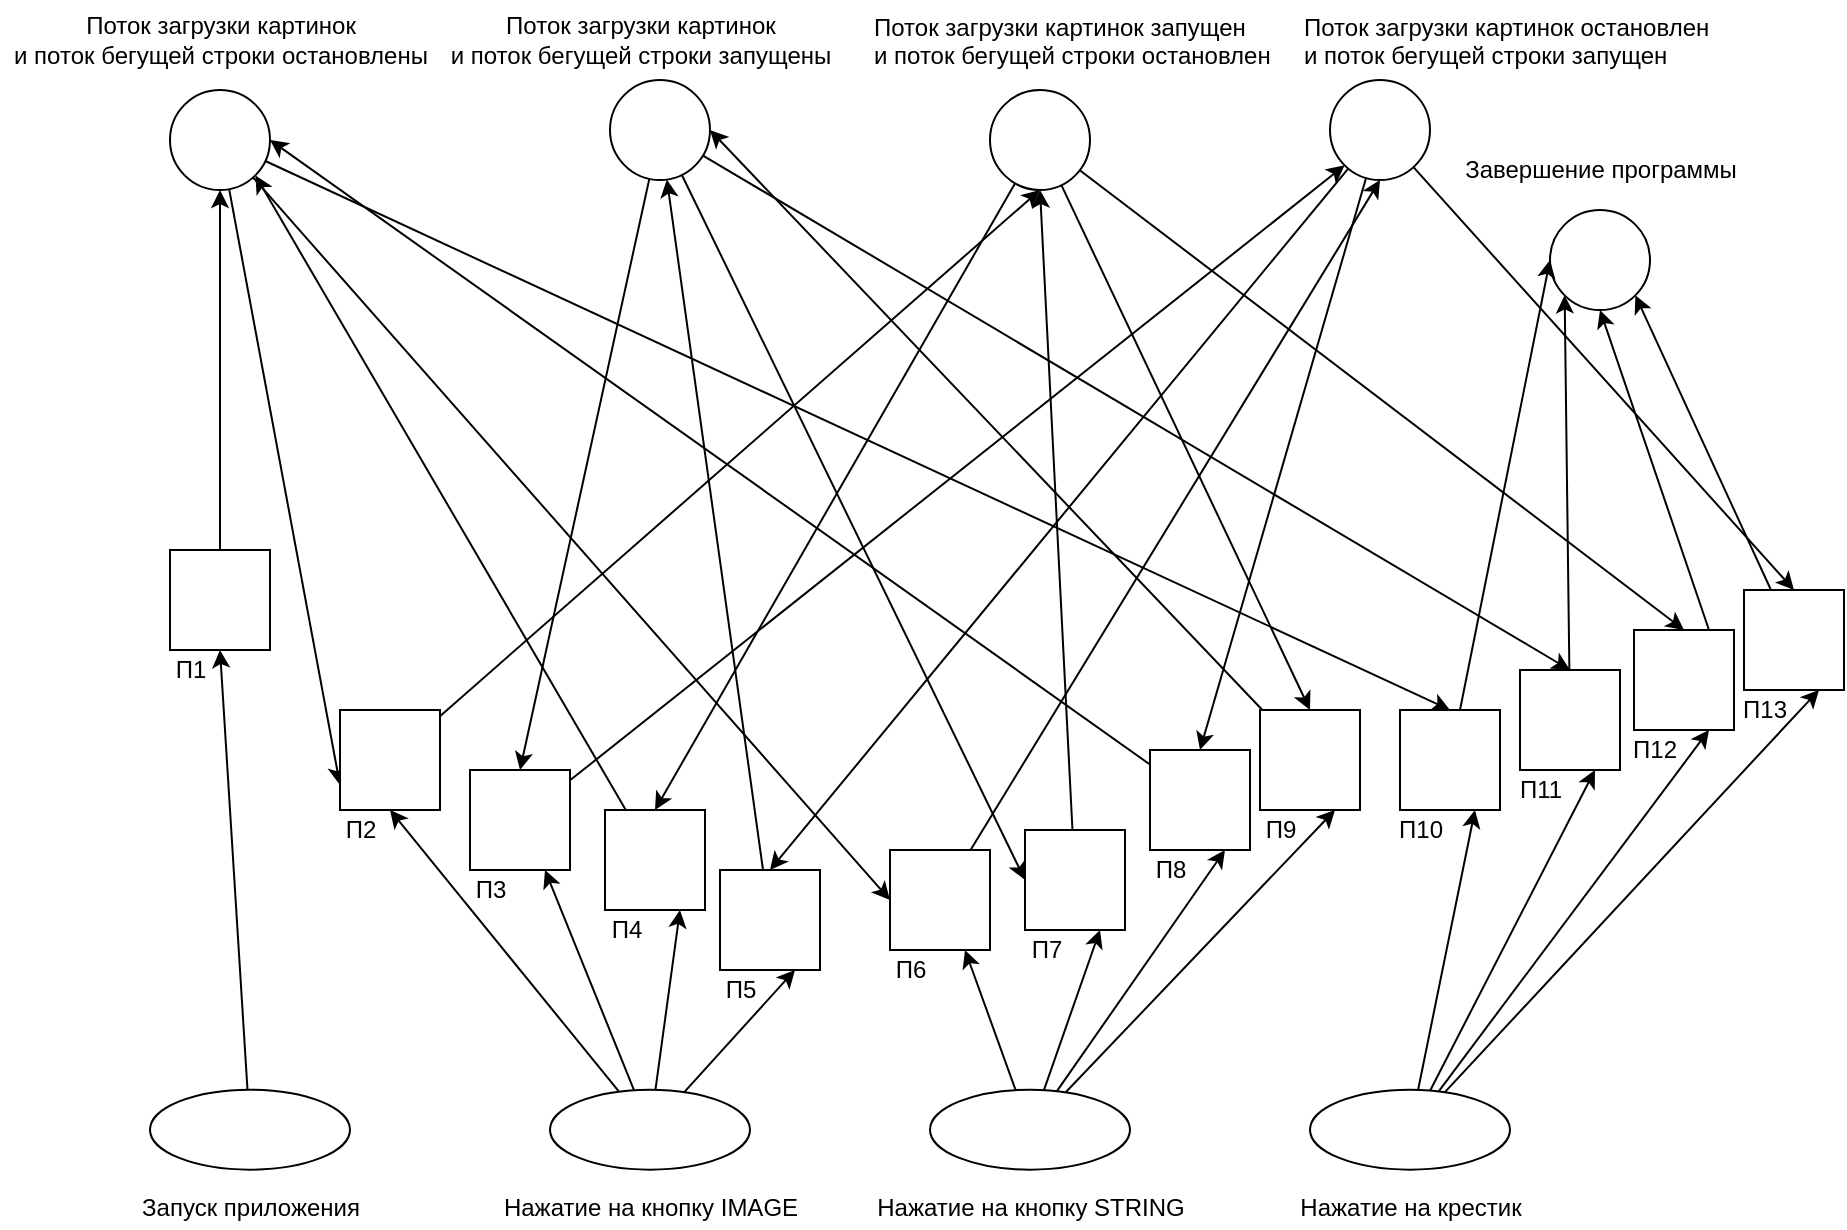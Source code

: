 <mxfile version="12.4.2" type="device" pages="1"><diagram id="DgImzrw74nalk7kbRso0" name="Page-1"><mxGraphModel dx="853" dy="501" grid="1" gridSize="10" guides="1" tooltips="1" connect="1" arrows="1" fold="1" page="1" pageScale="1" pageWidth="827" pageHeight="1169" math="0" shadow="0"><root><mxCell id="0"/><mxCell id="1" parent="0"/><mxCell id="ua9qD0MSEemSkUXh0yx--4" value="" style="group" vertex="1" connectable="0" parent="1"><mxGeometry x="260" y="549.83" width="160" height="69" as="geometry"/></mxCell><mxCell id="ua9qD0MSEemSkUXh0yx--1" value="" style="ellipse;whiteSpace=wrap;html=1;" vertex="1" parent="ua9qD0MSEemSkUXh0yx--4"><mxGeometry x="30" width="100" height="40" as="geometry"/></mxCell><mxCell id="ua9qD0MSEemSkUXh0yx--3" value="Нажатие на кнопку IMAGE" style="text;html=1;align=center;verticalAlign=middle;resizable=0;points=[];;autosize=1;" vertex="1" parent="ua9qD0MSEemSkUXh0yx--4"><mxGeometry y="49" width="160" height="20" as="geometry"/></mxCell><mxCell id="ua9qD0MSEemSkUXh0yx--5" value="" style="group" vertex="1" connectable="0" parent="1"><mxGeometry x="450" y="549.83" width="165" height="69" as="geometry"/></mxCell><mxCell id="ua9qD0MSEemSkUXh0yx--6" value="" style="ellipse;whiteSpace=wrap;html=1;" vertex="1" parent="ua9qD0MSEemSkUXh0yx--5"><mxGeometry x="30" width="100" height="40" as="geometry"/></mxCell><mxCell id="ua9qD0MSEemSkUXh0yx--7" value="Нажатие на кнопку STRING" style="text;html=1;align=center;verticalAlign=middle;resizable=0;points=[];;autosize=1;" vertex="1" parent="ua9qD0MSEemSkUXh0yx--5"><mxGeometry x="-5" y="49" width="170" height="20" as="geometry"/></mxCell><mxCell id="ua9qD0MSEemSkUXh0yx--8" value="" style="group" vertex="1" connectable="0" parent="1"><mxGeometry x="60" y="549.83" width="160" height="69" as="geometry"/></mxCell><mxCell id="ua9qD0MSEemSkUXh0yx--9" value="" style="ellipse;whiteSpace=wrap;html=1;" vertex="1" parent="ua9qD0MSEemSkUXh0yx--8"><mxGeometry x="30" width="100" height="40" as="geometry"/></mxCell><mxCell id="ua9qD0MSEemSkUXh0yx--10" value="Запуск приложения" style="text;html=1;align=center;verticalAlign=middle;resizable=0;points=[];;autosize=1;" vertex="1" parent="ua9qD0MSEemSkUXh0yx--8"><mxGeometry x="20" y="49" width="120" height="20" as="geometry"/></mxCell><mxCell id="ua9qD0MSEemSkUXh0yx--23" value="" style="group" vertex="1" connectable="0" parent="1"><mxGeometry x="640" y="549.83" width="160" height="69" as="geometry"/></mxCell><mxCell id="ua9qD0MSEemSkUXh0yx--24" value="" style="ellipse;whiteSpace=wrap;html=1;" vertex="1" parent="ua9qD0MSEemSkUXh0yx--23"><mxGeometry x="30" width="100" height="40" as="geometry"/></mxCell><mxCell id="ua9qD0MSEemSkUXh0yx--25" value="Нажатие на крестик" style="text;html=1;align=center;verticalAlign=middle;resizable=0;points=[];;autosize=1;" vertex="1" parent="ua9qD0MSEemSkUXh0yx--23"><mxGeometry x="15" y="49" width="130" height="20" as="geometry"/></mxCell><mxCell id="ua9qD0MSEemSkUXh0yx--16" value="Поток загрузки картинок&lt;br&gt;и поток бегущей строки запущены" style="text;html=1;align=center;verticalAlign=middle;resizable=0;points=[];;autosize=1;" vertex="1" parent="1"><mxGeometry x="230" y="10" width="210" height="30" as="geometry"/></mxCell><mxCell id="ua9qD0MSEemSkUXh0yx--53" style="edgeStyle=none;rounded=0;orthogonalLoop=1;jettySize=auto;html=1;entryX=0.5;entryY=0;entryDx=0;entryDy=0;" edge="1" parent="1" source="ua9qD0MSEemSkUXh0yx--15" target="ua9qD0MSEemSkUXh0yx--45"><mxGeometry relative="1" as="geometry"/></mxCell><mxCell id="ua9qD0MSEemSkUXh0yx--84" style="edgeStyle=none;rounded=0;orthogonalLoop=1;jettySize=auto;html=1;entryX=0;entryY=0.5;entryDx=0;entryDy=0;" edge="1" parent="1" source="ua9qD0MSEemSkUXh0yx--15" target="ua9qD0MSEemSkUXh0yx--72"><mxGeometry relative="1" as="geometry"/></mxCell><mxCell id="ua9qD0MSEemSkUXh0yx--108" style="edgeStyle=none;rounded=0;orthogonalLoop=1;jettySize=auto;html=1;entryX=0.5;entryY=0;entryDx=0;entryDy=0;" edge="1" parent="1" source="ua9qD0MSEemSkUXh0yx--15" target="ua9qD0MSEemSkUXh0yx--99"><mxGeometry relative="1" as="geometry"/></mxCell><mxCell id="ua9qD0MSEemSkUXh0yx--15" value="" style="ellipse;whiteSpace=wrap;html=1;aspect=fixed;" vertex="1" parent="1"><mxGeometry x="320" y="45" width="50" height="50" as="geometry"/></mxCell><mxCell id="ua9qD0MSEemSkUXh0yx--39" style="edgeStyle=none;rounded=0;orthogonalLoop=1;jettySize=auto;html=1;entryX=0;entryY=0.75;entryDx=0;entryDy=0;" edge="1" parent="1" source="ua9qD0MSEemSkUXh0yx--11" target="ua9qD0MSEemSkUXh0yx--37"><mxGeometry relative="1" as="geometry"/></mxCell><mxCell id="ua9qD0MSEemSkUXh0yx--81" style="edgeStyle=none;rounded=0;orthogonalLoop=1;jettySize=auto;html=1;entryX=0;entryY=0.5;entryDx=0;entryDy=0;" edge="1" parent="1" source="ua9qD0MSEemSkUXh0yx--11" target="ua9qD0MSEemSkUXh0yx--69"><mxGeometry relative="1" as="geometry"/></mxCell><mxCell id="ua9qD0MSEemSkUXh0yx--107" style="edgeStyle=none;rounded=0;orthogonalLoop=1;jettySize=auto;html=1;entryX=0.5;entryY=0;entryDx=0;entryDy=0;" edge="1" parent="1" source="ua9qD0MSEemSkUXh0yx--11" target="ua9qD0MSEemSkUXh0yx--96"><mxGeometry relative="1" as="geometry"/></mxCell><mxCell id="ua9qD0MSEemSkUXh0yx--11" value="" style="ellipse;whiteSpace=wrap;html=1;aspect=fixed;" vertex="1" parent="1"><mxGeometry x="100" y="50" width="50" height="50" as="geometry"/></mxCell><mxCell id="ua9qD0MSEemSkUXh0yx--12" value="Поток загрузки картинок&lt;br&gt;и поток бегущей строки остановлены" style="text;html=1;align=center;verticalAlign=middle;resizable=0;points=[];;autosize=1;" vertex="1" parent="1"><mxGeometry x="15" y="10" width="220" height="30" as="geometry"/></mxCell><mxCell id="ua9qD0MSEemSkUXh0yx--58" style="edgeStyle=none;rounded=0;orthogonalLoop=1;jettySize=auto;html=1;entryX=0.5;entryY=0;entryDx=0;entryDy=0;" edge="1" parent="1" source="ua9qD0MSEemSkUXh0yx--28" target="ua9qD0MSEemSkUXh0yx--51"><mxGeometry relative="1" as="geometry"/></mxCell><mxCell id="ua9qD0MSEemSkUXh0yx--91" style="edgeStyle=none;rounded=0;orthogonalLoop=1;jettySize=auto;html=1;entryX=0.5;entryY=0;entryDx=0;entryDy=0;" edge="1" parent="1" source="ua9qD0MSEemSkUXh0yx--28" target="ua9qD0MSEemSkUXh0yx--76"><mxGeometry relative="1" as="geometry"/></mxCell><mxCell id="ua9qD0MSEemSkUXh0yx--110" style="edgeStyle=none;rounded=0;orthogonalLoop=1;jettySize=auto;html=1;entryX=0.5;entryY=0;entryDx=0;entryDy=0;" edge="1" parent="1" source="ua9qD0MSEemSkUXh0yx--28" target="ua9qD0MSEemSkUXh0yx--105"><mxGeometry relative="1" as="geometry"/></mxCell><mxCell id="ua9qD0MSEemSkUXh0yx--28" value="" style="ellipse;whiteSpace=wrap;html=1;aspect=fixed;" vertex="1" parent="1"><mxGeometry x="680" y="45" width="50" height="50" as="geometry"/></mxCell><mxCell id="ua9qD0MSEemSkUXh0yx--56" style="edgeStyle=none;rounded=0;orthogonalLoop=1;jettySize=auto;html=1;entryX=0.5;entryY=0;entryDx=0;entryDy=0;" edge="1" parent="1" source="ua9qD0MSEemSkUXh0yx--29" target="ua9qD0MSEemSkUXh0yx--48"><mxGeometry relative="1" as="geometry"/></mxCell><mxCell id="ua9qD0MSEemSkUXh0yx--87" style="edgeStyle=none;rounded=0;orthogonalLoop=1;jettySize=auto;html=1;entryX=0.5;entryY=0;entryDx=0;entryDy=0;" edge="1" parent="1" source="ua9qD0MSEemSkUXh0yx--29" target="ua9qD0MSEemSkUXh0yx--79"><mxGeometry relative="1" as="geometry"/></mxCell><mxCell id="ua9qD0MSEemSkUXh0yx--109" style="edgeStyle=none;rounded=0;orthogonalLoop=1;jettySize=auto;html=1;entryX=0.5;entryY=0;entryDx=0;entryDy=0;" edge="1" parent="1" source="ua9qD0MSEemSkUXh0yx--29" target="ua9qD0MSEemSkUXh0yx--102"><mxGeometry relative="1" as="geometry"/></mxCell><mxCell id="ua9qD0MSEemSkUXh0yx--29" value="" style="ellipse;whiteSpace=wrap;html=1;aspect=fixed;" vertex="1" parent="1"><mxGeometry x="510" y="50" width="50" height="50" as="geometry"/></mxCell><mxCell id="ua9qD0MSEemSkUXh0yx--30" value="Поток загрузки картинок запущен&lt;br&gt;и поток бегущей строки остановлен" style="text;html=1;" vertex="1" parent="1"><mxGeometry x="450" y="5" width="200" height="40" as="geometry"/></mxCell><mxCell id="ua9qD0MSEemSkUXh0yx--31" value="Поток загрузки картинок остановлен&lt;br&gt;и поток бегущей строки запущен" style="text;html=1;" vertex="1" parent="1"><mxGeometry x="665" y="5" width="200" height="40" as="geometry"/></mxCell><mxCell id="ua9qD0MSEemSkUXh0yx--35" style="edgeStyle=none;rounded=0;orthogonalLoop=1;jettySize=auto;html=1;entryX=0.5;entryY=1;entryDx=0;entryDy=0;" edge="1" parent="1" source="ua9qD0MSEemSkUXh0yx--33" target="ua9qD0MSEemSkUXh0yx--11"><mxGeometry relative="1" as="geometry"/></mxCell><mxCell id="ua9qD0MSEemSkUXh0yx--34" style="rounded=0;orthogonalLoop=1;jettySize=auto;html=1;entryX=0.5;entryY=1;entryDx=0;entryDy=0;" edge="1" parent="1" source="ua9qD0MSEemSkUXh0yx--9" target="ua9qD0MSEemSkUXh0yx--33"><mxGeometry relative="1" as="geometry"/></mxCell><mxCell id="ua9qD0MSEemSkUXh0yx--40" style="edgeStyle=none;rounded=0;orthogonalLoop=1;jettySize=auto;html=1;entryX=0.5;entryY=1;entryDx=0;entryDy=0;" edge="1" parent="1" source="ua9qD0MSEemSkUXh0yx--37" target="ua9qD0MSEemSkUXh0yx--29"><mxGeometry relative="1" as="geometry"/></mxCell><mxCell id="ua9qD0MSEemSkUXh0yx--38" style="edgeStyle=none;rounded=0;orthogonalLoop=1;jettySize=auto;html=1;entryX=0.5;entryY=1;entryDx=0;entryDy=0;" edge="1" parent="1" source="ua9qD0MSEemSkUXh0yx--1" target="ua9qD0MSEemSkUXh0yx--37"><mxGeometry relative="1" as="geometry"/></mxCell><mxCell id="ua9qD0MSEemSkUXh0yx--42" value="" style="group" vertex="1" connectable="0" parent="1"><mxGeometry x="180" y="360" width="55" height="70" as="geometry"/></mxCell><mxCell id="ua9qD0MSEemSkUXh0yx--37" value="" style="whiteSpace=wrap;html=1;aspect=fixed;" vertex="1" parent="ua9qD0MSEemSkUXh0yx--42"><mxGeometry x="5" width="50" height="50" as="geometry"/></mxCell><mxCell id="ua9qD0MSEemSkUXh0yx--41" value="П2" style="text;html=1;align=center;verticalAlign=middle;resizable=0;points=[];;autosize=1;" vertex="1" parent="ua9qD0MSEemSkUXh0yx--42"><mxGeometry y="50" width="30" height="20" as="geometry"/></mxCell><mxCell id="ua9qD0MSEemSkUXh0yx--43" value="" style="group" vertex="1" connectable="0" parent="1"><mxGeometry x="95" y="280" width="55" height="70" as="geometry"/></mxCell><mxCell id="ua9qD0MSEemSkUXh0yx--33" value="" style="whiteSpace=wrap;html=1;aspect=fixed;" vertex="1" parent="ua9qD0MSEemSkUXh0yx--43"><mxGeometry x="5" width="50" height="50" as="geometry"/></mxCell><mxCell id="ua9qD0MSEemSkUXh0yx--36" value="П1" style="text;html=1;align=center;verticalAlign=middle;resizable=0;points=[];;autosize=1;" vertex="1" parent="ua9qD0MSEemSkUXh0yx--43"><mxGeometry y="50" width="30" height="20" as="geometry"/></mxCell><mxCell id="ua9qD0MSEemSkUXh0yx--44" value="" style="group" vertex="1" connectable="0" parent="1"><mxGeometry x="245" y="390" width="55" height="70" as="geometry"/></mxCell><mxCell id="ua9qD0MSEemSkUXh0yx--45" value="" style="whiteSpace=wrap;html=1;aspect=fixed;" vertex="1" parent="ua9qD0MSEemSkUXh0yx--44"><mxGeometry x="5" width="50" height="50" as="geometry"/></mxCell><mxCell id="ua9qD0MSEemSkUXh0yx--46" value="П3" style="text;html=1;align=center;verticalAlign=middle;resizable=0;points=[];;autosize=1;" vertex="1" parent="ua9qD0MSEemSkUXh0yx--44"><mxGeometry y="50" width="30" height="20" as="geometry"/></mxCell><mxCell id="ua9qD0MSEemSkUXh0yx--47" value="" style="group" vertex="1" connectable="0" parent="1"><mxGeometry x="312.5" y="410" width="55" height="70" as="geometry"/></mxCell><mxCell id="ua9qD0MSEemSkUXh0yx--48" value="" style="whiteSpace=wrap;html=1;aspect=fixed;" vertex="1" parent="ua9qD0MSEemSkUXh0yx--47"><mxGeometry x="5" width="50" height="50" as="geometry"/></mxCell><mxCell id="ua9qD0MSEemSkUXh0yx--49" value="П4" style="text;html=1;align=center;verticalAlign=middle;resizable=0;points=[];;autosize=1;" vertex="1" parent="ua9qD0MSEemSkUXh0yx--47"><mxGeometry y="50" width="30" height="20" as="geometry"/></mxCell><mxCell id="ua9qD0MSEemSkUXh0yx--50" value="" style="group" vertex="1" connectable="0" parent="1"><mxGeometry x="370" y="440" width="55" height="70" as="geometry"/></mxCell><mxCell id="ua9qD0MSEemSkUXh0yx--51" value="" style="whiteSpace=wrap;html=1;aspect=fixed;" vertex="1" parent="ua9qD0MSEemSkUXh0yx--50"><mxGeometry x="5" width="50" height="50" as="geometry"/></mxCell><mxCell id="ua9qD0MSEemSkUXh0yx--52" value="П5" style="text;html=1;align=center;verticalAlign=middle;resizable=0;points=[];;autosize=1;" vertex="1" parent="ua9qD0MSEemSkUXh0yx--50"><mxGeometry y="50" width="30" height="20" as="geometry"/></mxCell><mxCell id="ua9qD0MSEemSkUXh0yx--54" style="edgeStyle=none;rounded=0;orthogonalLoop=1;jettySize=auto;html=1;entryX=0;entryY=1;entryDx=0;entryDy=0;" edge="1" parent="1" source="ua9qD0MSEemSkUXh0yx--45" target="ua9qD0MSEemSkUXh0yx--28"><mxGeometry relative="1" as="geometry"/></mxCell><mxCell id="ua9qD0MSEemSkUXh0yx--55" style="edgeStyle=none;rounded=0;orthogonalLoop=1;jettySize=auto;html=1;entryX=0.75;entryY=1;entryDx=0;entryDy=0;" edge="1" parent="1" source="ua9qD0MSEemSkUXh0yx--1" target="ua9qD0MSEemSkUXh0yx--45"><mxGeometry relative="1" as="geometry"/></mxCell><mxCell id="ua9qD0MSEemSkUXh0yx--57" style="edgeStyle=none;rounded=0;orthogonalLoop=1;jettySize=auto;html=1;entryX=0.75;entryY=1;entryDx=0;entryDy=0;" edge="1" parent="1" source="ua9qD0MSEemSkUXh0yx--1" target="ua9qD0MSEemSkUXh0yx--48"><mxGeometry relative="1" as="geometry"/></mxCell><mxCell id="ua9qD0MSEemSkUXh0yx--59" style="edgeStyle=none;rounded=0;orthogonalLoop=1;jettySize=auto;html=1;entryX=1;entryY=1;entryDx=0;entryDy=0;" edge="1" parent="1" source="ua9qD0MSEemSkUXh0yx--48" target="ua9qD0MSEemSkUXh0yx--11"><mxGeometry relative="1" as="geometry"/></mxCell><mxCell id="ua9qD0MSEemSkUXh0yx--60" style="edgeStyle=none;rounded=0;orthogonalLoop=1;jettySize=auto;html=1;" edge="1" parent="1" source="ua9qD0MSEemSkUXh0yx--51" target="ua9qD0MSEemSkUXh0yx--15"><mxGeometry relative="1" as="geometry"/></mxCell><mxCell id="ua9qD0MSEemSkUXh0yx--61" style="edgeStyle=none;rounded=0;orthogonalLoop=1;jettySize=auto;html=1;entryX=0.75;entryY=1;entryDx=0;entryDy=0;" edge="1" parent="1" source="ua9qD0MSEemSkUXh0yx--1" target="ua9qD0MSEemSkUXh0yx--51"><mxGeometry relative="1" as="geometry"/></mxCell><mxCell id="ua9qD0MSEemSkUXh0yx--68" value="" style="group" vertex="1" connectable="0" parent="1"><mxGeometry x="455" y="430" width="55" height="70" as="geometry"/></mxCell><mxCell id="ua9qD0MSEemSkUXh0yx--69" value="" style="whiteSpace=wrap;html=1;aspect=fixed;" vertex="1" parent="ua9qD0MSEemSkUXh0yx--68"><mxGeometry x="5" width="50" height="50" as="geometry"/></mxCell><mxCell id="ua9qD0MSEemSkUXh0yx--70" value="П6" style="text;html=1;align=center;verticalAlign=middle;resizable=0;points=[];;autosize=1;" vertex="1" parent="ua9qD0MSEemSkUXh0yx--68"><mxGeometry y="50" width="30" height="20" as="geometry"/></mxCell><mxCell id="ua9qD0MSEemSkUXh0yx--71" value="" style="group" vertex="1" connectable="0" parent="1"><mxGeometry x="522.5" y="420" width="55" height="70" as="geometry"/></mxCell><mxCell id="ua9qD0MSEemSkUXh0yx--72" value="" style="whiteSpace=wrap;html=1;aspect=fixed;" vertex="1" parent="ua9qD0MSEemSkUXh0yx--71"><mxGeometry x="5" width="50" height="50" as="geometry"/></mxCell><mxCell id="ua9qD0MSEemSkUXh0yx--73" value="П7" style="text;html=1;align=center;verticalAlign=middle;resizable=0;points=[];;autosize=1;" vertex="1" parent="ua9qD0MSEemSkUXh0yx--71"><mxGeometry y="50" width="30" height="20" as="geometry"/></mxCell><mxCell id="ua9qD0MSEemSkUXh0yx--75" value="" style="group" vertex="1" connectable="0" parent="1"><mxGeometry x="585" y="380" width="55" height="70" as="geometry"/></mxCell><mxCell id="ua9qD0MSEemSkUXh0yx--76" value="" style="whiteSpace=wrap;html=1;aspect=fixed;" vertex="1" parent="ua9qD0MSEemSkUXh0yx--75"><mxGeometry x="5" width="50" height="50" as="geometry"/></mxCell><mxCell id="ua9qD0MSEemSkUXh0yx--77" value="П8" style="text;html=1;align=center;verticalAlign=middle;resizable=0;points=[];;autosize=1;" vertex="1" parent="ua9qD0MSEemSkUXh0yx--75"><mxGeometry y="50" width="30" height="20" as="geometry"/></mxCell><mxCell id="ua9qD0MSEemSkUXh0yx--78" value="" style="group" vertex="1" connectable="0" parent="1"><mxGeometry x="640" y="360" width="55" height="70" as="geometry"/></mxCell><mxCell id="ua9qD0MSEemSkUXh0yx--79" value="" style="whiteSpace=wrap;html=1;aspect=fixed;" vertex="1" parent="ua9qD0MSEemSkUXh0yx--78"><mxGeometry x="5" width="50" height="50" as="geometry"/></mxCell><mxCell id="ua9qD0MSEemSkUXh0yx--80" value="П9" style="text;html=1;align=center;verticalAlign=middle;resizable=0;points=[];;autosize=1;" vertex="1" parent="ua9qD0MSEemSkUXh0yx--78"><mxGeometry y="50" width="30" height="20" as="geometry"/></mxCell><mxCell id="ua9qD0MSEemSkUXh0yx--82" style="edgeStyle=none;rounded=0;orthogonalLoop=1;jettySize=auto;html=1;entryX=0.75;entryY=1;entryDx=0;entryDy=0;" edge="1" parent="1" source="ua9qD0MSEemSkUXh0yx--6" target="ua9qD0MSEemSkUXh0yx--69"><mxGeometry relative="1" as="geometry"/></mxCell><mxCell id="ua9qD0MSEemSkUXh0yx--83" style="edgeStyle=none;rounded=0;orthogonalLoop=1;jettySize=auto;html=1;entryX=0.5;entryY=1;entryDx=0;entryDy=0;" edge="1" parent="1" source="ua9qD0MSEemSkUXh0yx--69" target="ua9qD0MSEemSkUXh0yx--28"><mxGeometry relative="1" as="geometry"/></mxCell><mxCell id="ua9qD0MSEemSkUXh0yx--85" style="edgeStyle=none;rounded=0;orthogonalLoop=1;jettySize=auto;html=1;entryX=0.75;entryY=1;entryDx=0;entryDy=0;" edge="1" parent="1" source="ua9qD0MSEemSkUXh0yx--6" target="ua9qD0MSEemSkUXh0yx--72"><mxGeometry relative="1" as="geometry"/></mxCell><mxCell id="ua9qD0MSEemSkUXh0yx--86" style="edgeStyle=none;rounded=0;orthogonalLoop=1;jettySize=auto;html=1;entryX=0.5;entryY=1;entryDx=0;entryDy=0;" edge="1" parent="1" source="ua9qD0MSEemSkUXh0yx--72" target="ua9qD0MSEemSkUXh0yx--29"><mxGeometry relative="1" as="geometry"/></mxCell><mxCell id="ua9qD0MSEemSkUXh0yx--88" style="edgeStyle=none;rounded=0;orthogonalLoop=1;jettySize=auto;html=1;entryX=1;entryY=0.5;entryDx=0;entryDy=0;" edge="1" parent="1" source="ua9qD0MSEemSkUXh0yx--79" target="ua9qD0MSEemSkUXh0yx--15"><mxGeometry relative="1" as="geometry"/></mxCell><mxCell id="ua9qD0MSEemSkUXh0yx--89" style="edgeStyle=none;rounded=0;orthogonalLoop=1;jettySize=auto;html=1;entryX=0.75;entryY=1;entryDx=0;entryDy=0;" edge="1" parent="1" source="ua9qD0MSEemSkUXh0yx--6" target="ua9qD0MSEemSkUXh0yx--79"><mxGeometry relative="1" as="geometry"/></mxCell><mxCell id="ua9qD0MSEemSkUXh0yx--90" style="edgeStyle=none;rounded=0;orthogonalLoop=1;jettySize=auto;html=1;entryX=0.75;entryY=1;entryDx=0;entryDy=0;" edge="1" parent="1" source="ua9qD0MSEemSkUXh0yx--6" target="ua9qD0MSEemSkUXh0yx--76"><mxGeometry relative="1" as="geometry"/></mxCell><mxCell id="ua9qD0MSEemSkUXh0yx--92" style="edgeStyle=none;rounded=0;orthogonalLoop=1;jettySize=auto;html=1;entryX=1;entryY=0.5;entryDx=0;entryDy=0;" edge="1" parent="1" source="ua9qD0MSEemSkUXh0yx--76" target="ua9qD0MSEemSkUXh0yx--11"><mxGeometry relative="1" as="geometry"/></mxCell><mxCell id="ua9qD0MSEemSkUXh0yx--93" value="" style="ellipse;whiteSpace=wrap;html=1;aspect=fixed;" vertex="1" parent="1"><mxGeometry x="790" y="110" width="50" height="50" as="geometry"/></mxCell><mxCell id="ua9qD0MSEemSkUXh0yx--94" value="Завершение программы" style="text;html=1;align=center;verticalAlign=middle;resizable=0;points=[];;autosize=1;" vertex="1" parent="1"><mxGeometry x="740" y="80" width="150" height="20" as="geometry"/></mxCell><mxCell id="ua9qD0MSEemSkUXh0yx--95" value="" style="group" vertex="1" connectable="0" parent="1"><mxGeometry x="710" y="360" width="55" height="70" as="geometry"/></mxCell><mxCell id="ua9qD0MSEemSkUXh0yx--96" value="" style="whiteSpace=wrap;html=1;aspect=fixed;" vertex="1" parent="ua9qD0MSEemSkUXh0yx--95"><mxGeometry x="5" width="50" height="50" as="geometry"/></mxCell><mxCell id="ua9qD0MSEemSkUXh0yx--97" value="П10" style="text;html=1;align=center;verticalAlign=middle;resizable=0;points=[];;autosize=1;" vertex="1" parent="ua9qD0MSEemSkUXh0yx--95"><mxGeometry x="-5" y="50" width="40" height="20" as="geometry"/></mxCell><mxCell id="ua9qD0MSEemSkUXh0yx--98" value="" style="group" vertex="1" connectable="0" parent="1"><mxGeometry x="770" y="340" width="55" height="70" as="geometry"/></mxCell><mxCell id="ua9qD0MSEemSkUXh0yx--99" value="" style="whiteSpace=wrap;html=1;aspect=fixed;" vertex="1" parent="ua9qD0MSEemSkUXh0yx--98"><mxGeometry x="5" width="50" height="50" as="geometry"/></mxCell><mxCell id="ua9qD0MSEemSkUXh0yx--100" value="П11" style="text;html=1;align=center;verticalAlign=middle;resizable=0;points=[];;autosize=1;" vertex="1" parent="ua9qD0MSEemSkUXh0yx--98"><mxGeometry x="-5" y="50" width="40" height="20" as="geometry"/></mxCell><mxCell id="ua9qD0MSEemSkUXh0yx--101" value="" style="group" vertex="1" connectable="0" parent="1"><mxGeometry x="827" y="320" width="55" height="70" as="geometry"/></mxCell><mxCell id="ua9qD0MSEemSkUXh0yx--102" value="" style="whiteSpace=wrap;html=1;aspect=fixed;" vertex="1" parent="ua9qD0MSEemSkUXh0yx--101"><mxGeometry x="5" width="50" height="50" as="geometry"/></mxCell><mxCell id="ua9qD0MSEemSkUXh0yx--103" value="П12" style="text;html=1;align=center;verticalAlign=middle;resizable=0;points=[];;autosize=1;" vertex="1" parent="ua9qD0MSEemSkUXh0yx--101"><mxGeometry x="-5" y="50" width="40" height="20" as="geometry"/></mxCell><mxCell id="ua9qD0MSEemSkUXh0yx--104" value="" style="group" vertex="1" connectable="0" parent="1"><mxGeometry x="882" y="300" width="55" height="70" as="geometry"/></mxCell><mxCell id="ua9qD0MSEemSkUXh0yx--105" value="" style="whiteSpace=wrap;html=1;aspect=fixed;" vertex="1" parent="ua9qD0MSEemSkUXh0yx--104"><mxGeometry x="5" width="50" height="50" as="geometry"/></mxCell><mxCell id="ua9qD0MSEemSkUXh0yx--106" value="П13" style="text;html=1;align=center;verticalAlign=middle;resizable=0;points=[];;autosize=1;" vertex="1" parent="ua9qD0MSEemSkUXh0yx--104"><mxGeometry x="-5" y="50" width="40" height="20" as="geometry"/></mxCell><mxCell id="ua9qD0MSEemSkUXh0yx--111" style="edgeStyle=none;rounded=0;orthogonalLoop=1;jettySize=auto;html=1;entryX=1;entryY=1;entryDx=0;entryDy=0;" edge="1" parent="1" source="ua9qD0MSEemSkUXh0yx--105" target="ua9qD0MSEemSkUXh0yx--93"><mxGeometry relative="1" as="geometry"/></mxCell><mxCell id="ua9qD0MSEemSkUXh0yx--112" style="edgeStyle=none;rounded=0;orthogonalLoop=1;jettySize=auto;html=1;entryX=0.5;entryY=1;entryDx=0;entryDy=0;exitX=0.75;exitY=0;exitDx=0;exitDy=0;" edge="1" parent="1" source="ua9qD0MSEemSkUXh0yx--102" target="ua9qD0MSEemSkUXh0yx--93"><mxGeometry relative="1" as="geometry"/></mxCell><mxCell id="ua9qD0MSEemSkUXh0yx--113" style="edgeStyle=none;rounded=0;orthogonalLoop=1;jettySize=auto;html=1;entryX=0;entryY=1;entryDx=0;entryDy=0;" edge="1" parent="1" source="ua9qD0MSEemSkUXh0yx--99" target="ua9qD0MSEemSkUXh0yx--93"><mxGeometry relative="1" as="geometry"/></mxCell><mxCell id="ua9qD0MSEemSkUXh0yx--114" style="edgeStyle=none;rounded=0;orthogonalLoop=1;jettySize=auto;html=1;entryX=0;entryY=0.5;entryDx=0;entryDy=0;" edge="1" parent="1" source="ua9qD0MSEemSkUXh0yx--96" target="ua9qD0MSEemSkUXh0yx--93"><mxGeometry relative="1" as="geometry"/></mxCell><mxCell id="ua9qD0MSEemSkUXh0yx--115" style="edgeStyle=none;rounded=0;orthogonalLoop=1;jettySize=auto;html=1;entryX=0.75;entryY=1;entryDx=0;entryDy=0;" edge="1" parent="1" source="ua9qD0MSEemSkUXh0yx--24" target="ua9qD0MSEemSkUXh0yx--96"><mxGeometry relative="1" as="geometry"/></mxCell><mxCell id="ua9qD0MSEemSkUXh0yx--116" style="edgeStyle=none;rounded=0;orthogonalLoop=1;jettySize=auto;html=1;entryX=0.75;entryY=1;entryDx=0;entryDy=0;" edge="1" parent="1" source="ua9qD0MSEemSkUXh0yx--24" target="ua9qD0MSEemSkUXh0yx--99"><mxGeometry relative="1" as="geometry"/></mxCell><mxCell id="ua9qD0MSEemSkUXh0yx--117" style="edgeStyle=none;rounded=0;orthogonalLoop=1;jettySize=auto;html=1;entryX=0.75;entryY=1;entryDx=0;entryDy=0;" edge="1" parent="1" source="ua9qD0MSEemSkUXh0yx--24" target="ua9qD0MSEemSkUXh0yx--102"><mxGeometry relative="1" as="geometry"/></mxCell><mxCell id="ua9qD0MSEemSkUXh0yx--118" style="edgeStyle=none;rounded=0;orthogonalLoop=1;jettySize=auto;html=1;entryX=0.75;entryY=1;entryDx=0;entryDy=0;" edge="1" parent="1" source="ua9qD0MSEemSkUXh0yx--24" target="ua9qD0MSEemSkUXh0yx--105"><mxGeometry relative="1" as="geometry"/></mxCell></root></mxGraphModel></diagram></mxfile>